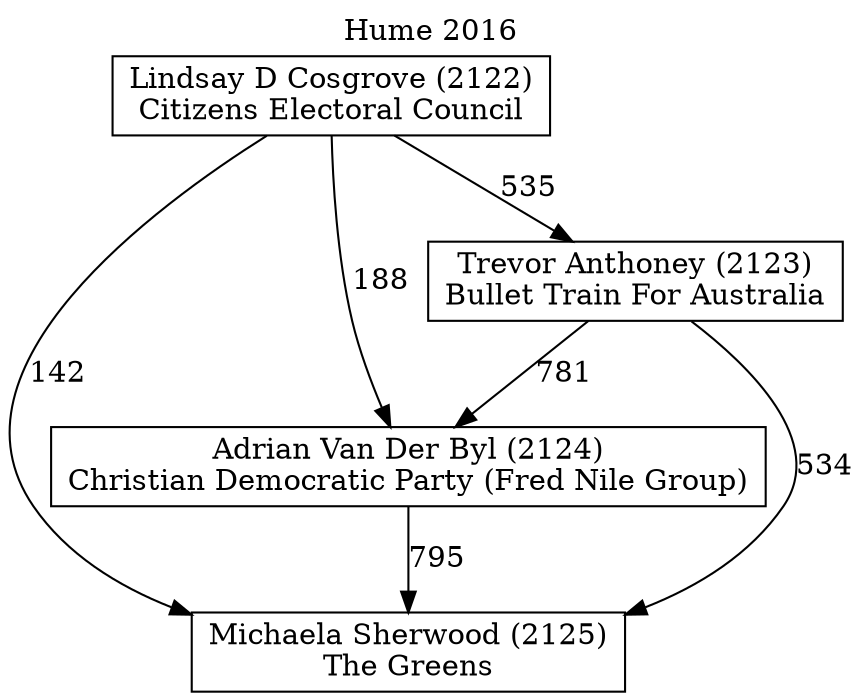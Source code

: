 // House preference flow
digraph "Michaela Sherwood (2125)_Hume_2016" {
	graph [label="Hume 2016" labelloc=t mclimit=10]
	node [shape=box]
	"Michaela Sherwood (2125)" [label="Michaela Sherwood (2125)
The Greens"]
	"Lindsay D Cosgrove (2122)" [label="Lindsay D Cosgrove (2122)
Citizens Electoral Council"]
	"Adrian Van Der Byl (2124)" [label="Adrian Van Der Byl (2124)
Christian Democratic Party (Fred Nile Group)"]
	"Trevor Anthoney (2123)" [label="Trevor Anthoney (2123)
Bullet Train For Australia"]
	"Lindsay D Cosgrove (2122)" -> "Adrian Van Der Byl (2124)" [label=188]
	"Trevor Anthoney (2123)" -> "Michaela Sherwood (2125)" [label=534]
	"Adrian Van Der Byl (2124)" -> "Michaela Sherwood (2125)" [label=795]
	"Trevor Anthoney (2123)" -> "Adrian Van Der Byl (2124)" [label=781]
	"Lindsay D Cosgrove (2122)" -> "Trevor Anthoney (2123)" [label=535]
	"Lindsay D Cosgrove (2122)" -> "Michaela Sherwood (2125)" [label=142]
}
